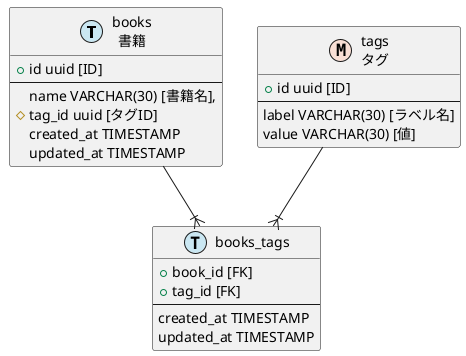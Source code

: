 @startuml sokysho_table

!define MASTER F9DFD5
!define TRANSACTION CAE7F2

entity books as "books\n書籍" <<T, TRANSACTION>>  {
    +id uuid [ID]
    --
    name VARCHAR(30) [書籍名],
    # tag_id uuid [タグID]
    created_at TIMESTAMP
    updated_at TIMESTAMP
}


entity tags as "tags\nタグ" <<M, MASTER>> {
    + id uuid [ID]
    --
    label VARCHAR(30) [ラベル名]
    value VARCHAR(30) [値]
}


entity books_tags as "books_tags" <<T, TRANSACTION>>  {
    + book_id [FK]
    + tag_id [FK]
    --
    created_at TIMESTAMP
    updated_at TIMESTAMP
}

books --|{ books_tags
tags --|{ books_tags

@enduml
